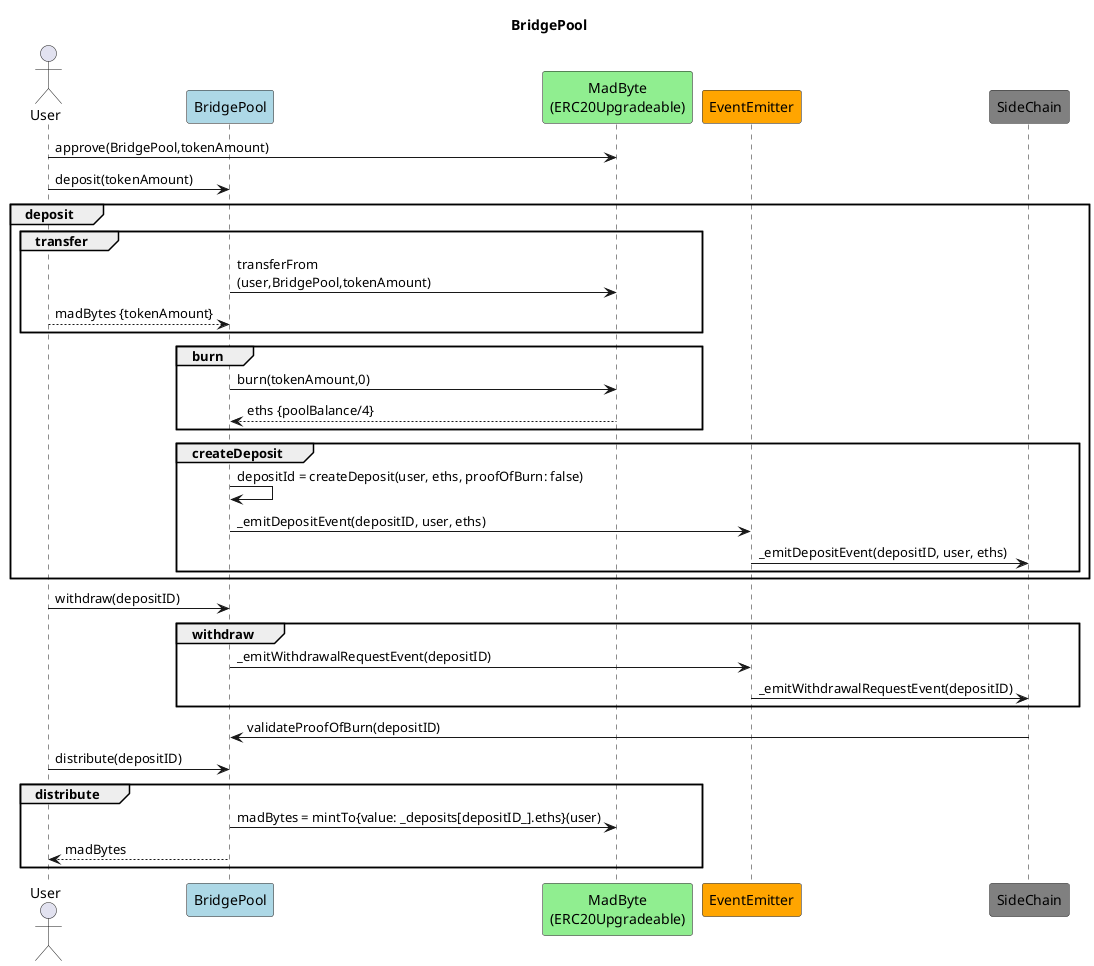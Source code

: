 @startuml name
Actor User
Participant "BridgePool" as BridgePool #LightBlue
Participant "MadByte\n(ERC20Upgradeable)" as MadByte #LightGreen
Participant "EventEmitter" as EventEmitter #Orange
Participant "SideChain" as SideChain #Gray
title BridgePool

User -> MadByte : approve(BridgePool,tokenAmount)
User -> BridgePool : deposit(tokenAmount)
group deposit
    group transfer       
        BridgePool -> MadByte : transferFrom\n(user,BridgePool,tokenAmount)
        User --> BridgePool: madBytes {tokenAmount}
    end
    group burn        
        BridgePool -> MadByte : burn(tokenAmount,0)
        MadByte --> BridgePool: eths {poolBalance/4}
    end
    group createDeposit        
        BridgePool -> BridgePool : depositId = createDeposit(user, eths, proofOfBurn: false)
        BridgePool -> EventEmitter: _emitDepositEvent(depositID, user, eths)
        EventEmitter -> SideChain: _emitDepositEvent(depositID, user, eths)
    end
end
User -> BridgePool : withdraw(depositID)
group withdraw       
    BridgePool -> EventEmitter : _emitWithdrawalRequestEvent(depositID)
    EventEmitter -> SideChain: _emitWithdrawalRequestEvent(depositID)
end
SideChain -> BridgePool : validateProofOfBurn(depositID)
User -> BridgePool : distribute(depositID)
group distribute        
    BridgePool -> MadByte : madBytes = mintTo{value: _deposits[depositID_].eths}(user)
    BridgePool --> User: madBytes
end
@enduml


